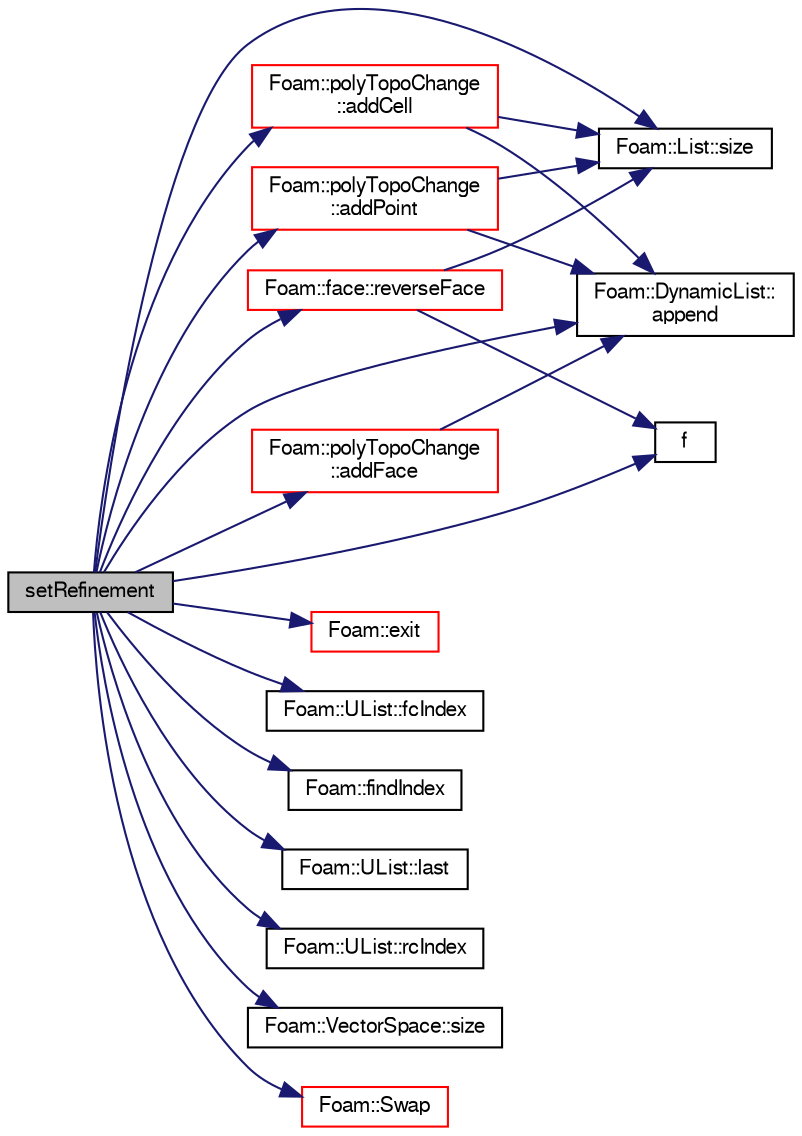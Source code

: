 digraph "setRefinement"
{
  bgcolor="transparent";
  edge [fontname="FreeSans",fontsize="10",labelfontname="FreeSans",labelfontsize="10"];
  node [fontname="FreeSans",fontsize="10",shape=record];
  rankdir="LR";
  Node327 [label="setRefinement",height=0.2,width=0.4,color="black", fillcolor="grey75", style="filled", fontcolor="black"];
  Node327 -> Node328 [color="midnightblue",fontsize="10",style="solid",fontname="FreeSans"];
  Node328 [label="Foam::polyTopoChange\l::addCell",height=0.2,width=0.4,color="red",URL="$a21678.html#a64863b3faff2ec96128c3ad3b1bbe08e",tooltip="Add cell. Return new cell label. "];
  Node328 -> Node329 [color="midnightblue",fontsize="10",style="solid",fontname="FreeSans"];
  Node329 [label="Foam::List::size",height=0.2,width=0.4,color="black",URL="$a25694.html#a8a5f6fa29bd4b500caf186f60245b384",tooltip="Override size to be inconsistent with allocated storage. "];
  Node328 -> Node330 [color="midnightblue",fontsize="10",style="solid",fontname="FreeSans"];
  Node330 [label="Foam::DynamicList::\lappend",height=0.2,width=0.4,color="black",URL="$a25890.html#a7b67b42af715604376ad63a681dee6d8",tooltip="Append an element at the end of the list. "];
  Node327 -> Node333 [color="midnightblue",fontsize="10",style="solid",fontname="FreeSans"];
  Node333 [label="Foam::polyTopoChange\l::addFace",height=0.2,width=0.4,color="red",URL="$a21678.html#aa4403c8bc86c5f108a55465c5f62d90c",tooltip="Add face to cells. Return new face label. "];
  Node333 -> Node330 [color="midnightblue",fontsize="10",style="solid",fontname="FreeSans"];
  Node327 -> Node346 [color="midnightblue",fontsize="10",style="solid",fontname="FreeSans"];
  Node346 [label="Foam::polyTopoChange\l::addPoint",height=0.2,width=0.4,color="red",URL="$a21678.html#a8f193762de4dd6a4d0d5c7b6184fcf73",tooltip="Add point. Return new point label. "];
  Node346 -> Node329 [color="midnightblue",fontsize="10",style="solid",fontname="FreeSans"];
  Node346 -> Node330 [color="midnightblue",fontsize="10",style="solid",fontname="FreeSans"];
  Node327 -> Node330 [color="midnightblue",fontsize="10",style="solid",fontname="FreeSans"];
  Node327 -> Node396 [color="midnightblue",fontsize="10",style="solid",fontname="FreeSans"];
  Node396 [label="Foam::exit",height=0.2,width=0.4,color="red",URL="$a21124.html#a06ca7250d8e89caf05243ec094843642"];
  Node327 -> Node335 [color="midnightblue",fontsize="10",style="solid",fontname="FreeSans"];
  Node335 [label="f",height=0.2,width=0.4,color="black",URL="$a17900.html#a888be93833ac7a23170555c69c690288"];
  Node327 -> Node400 [color="midnightblue",fontsize="10",style="solid",fontname="FreeSans"];
  Node400 [label="Foam::UList::fcIndex",height=0.2,width=0.4,color="black",URL="$a25698.html#a512534dbc231b74b95ff84902c1b2087",tooltip="Return the forward circular index, i.e. the next index. "];
  Node327 -> Node401 [color="midnightblue",fontsize="10",style="solid",fontname="FreeSans"];
  Node401 [label="Foam::findIndex",height=0.2,width=0.4,color="black",URL="$a21124.html#ac16695f83f370df159eed19f92d095fb",tooltip="Find first occurence of given element and return index,. "];
  Node327 -> Node402 [color="midnightblue",fontsize="10",style="solid",fontname="FreeSans"];
  Node402 [label="Foam::UList::last",height=0.2,width=0.4,color="black",URL="$a25698.html#aef07c02ea1c27bdb5906043b399e0ff0",tooltip="Return the last element of the list. "];
  Node327 -> Node403 [color="midnightblue",fontsize="10",style="solid",fontname="FreeSans"];
  Node403 [label="Foam::UList::rcIndex",height=0.2,width=0.4,color="black",URL="$a25698.html#a286b66c68007df4532de24354ec487cb",tooltip="Return the reverse circular index, i.e. the previous index. "];
  Node327 -> Node404 [color="midnightblue",fontsize="10",style="solid",fontname="FreeSans"];
  Node404 [label="Foam::face::reverseFace",height=0.2,width=0.4,color="red",URL="$a27218.html#ab5c32a8cb05d22c7e1e6f104362cbdc2",tooltip="Return face with reverse direction. "];
  Node404 -> Node335 [color="midnightblue",fontsize="10",style="solid",fontname="FreeSans"];
  Node404 -> Node329 [color="midnightblue",fontsize="10",style="solid",fontname="FreeSans"];
  Node327 -> Node329 [color="midnightblue",fontsize="10",style="solid",fontname="FreeSans"];
  Node327 -> Node408 [color="midnightblue",fontsize="10",style="solid",fontname="FreeSans"];
  Node408 [label="Foam::VectorSpace::size",height=0.2,width=0.4,color="black",URL="$a28490.html#a9facbf0a118d395c89884e45a5ca4e4b",tooltip="Return the number of elements in the VectorSpace = nCmpt. "];
  Node327 -> Node409 [color="midnightblue",fontsize="10",style="solid",fontname="FreeSans"];
  Node409 [label="Foam::Swap",height=0.2,width=0.4,color="red",URL="$a21124.html#ac6e6a40a7bda559df02d5ab6cc6f7e00"];
}
